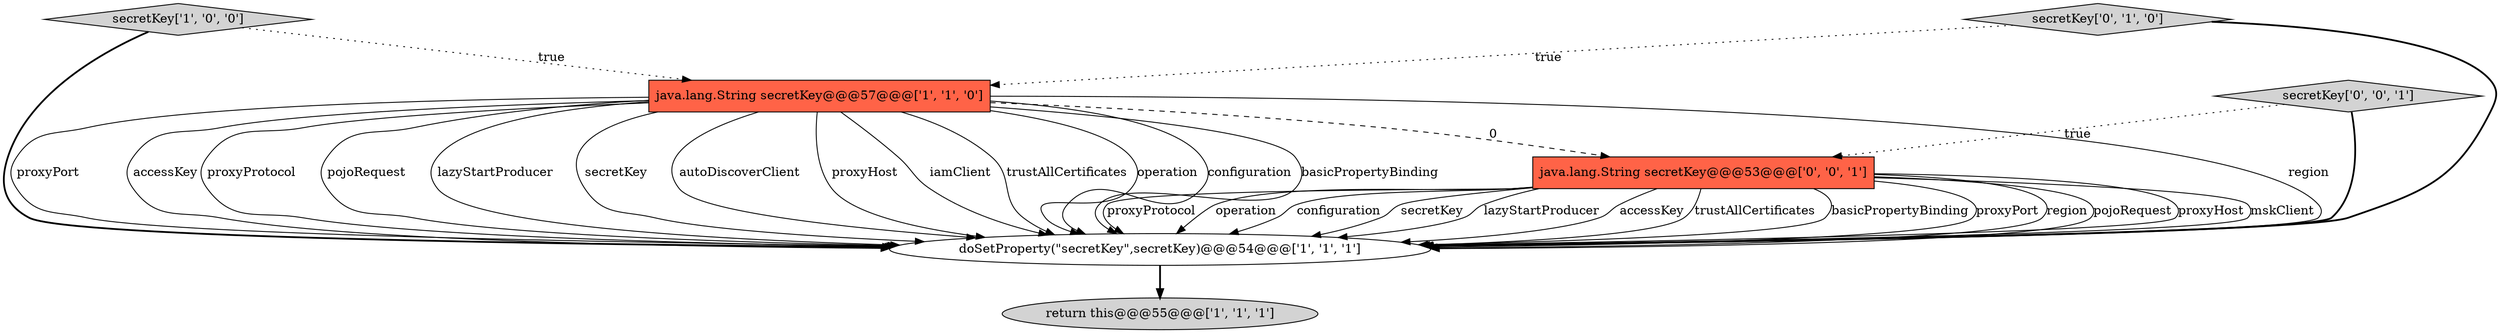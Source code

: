 digraph {
2 [style = filled, label = "java.lang.String secretKey@@@57@@@['1', '1', '0']", fillcolor = tomato, shape = box image = "AAA0AAABBB1BBB"];
3 [style = filled, label = "secretKey['1', '0', '0']", fillcolor = lightgray, shape = diamond image = "AAA0AAABBB1BBB"];
0 [style = filled, label = "doSetProperty(\"secretKey\",secretKey)@@@54@@@['1', '1', '1']", fillcolor = white, shape = ellipse image = "AAA0AAABBB1BBB"];
5 [style = filled, label = "java.lang.String secretKey@@@53@@@['0', '0', '1']", fillcolor = tomato, shape = box image = "AAA0AAABBB3BBB"];
6 [style = filled, label = "secretKey['0', '0', '1']", fillcolor = lightgray, shape = diamond image = "AAA0AAABBB3BBB"];
4 [style = filled, label = "secretKey['0', '1', '0']", fillcolor = lightgray, shape = diamond image = "AAA0AAABBB2BBB"];
1 [style = filled, label = "return this@@@55@@@['1', '1', '1']", fillcolor = lightgray, shape = ellipse image = "AAA0AAABBB1BBB"];
2->0 [style = solid, label="proxyProtocol"];
5->0 [style = solid, label="basicPropertyBinding"];
5->0 [style = solid, label="proxyPort"];
2->0 [style = solid, label="pojoRequest"];
5->0 [style = solid, label="region"];
5->0 [style = solid, label="pojoRequest"];
2->0 [style = solid, label="lazyStartProducer"];
2->0 [style = solid, label="secretKey"];
5->0 [style = solid, label="proxyHost"];
2->0 [style = solid, label="autoDiscoverClient"];
5->0 [style = solid, label="mskClient"];
5->0 [style = solid, label="proxyProtocol"];
6->0 [style = bold, label=""];
2->0 [style = solid, label="proxyHost"];
2->0 [style = solid, label="iamClient"];
3->0 [style = bold, label=""];
4->0 [style = bold, label=""];
4->2 [style = dotted, label="true"];
2->0 [style = solid, label="trustAllCertificates"];
2->0 [style = solid, label="operation"];
5->0 [style = solid, label="operation"];
2->5 [style = dashed, label="0"];
6->5 [style = dotted, label="true"];
2->0 [style = solid, label="configuration"];
2->0 [style = solid, label="basicPropertyBinding"];
2->0 [style = solid, label="region"];
0->1 [style = bold, label=""];
5->0 [style = solid, label="configuration"];
5->0 [style = solid, label="secretKey"];
5->0 [style = solid, label="lazyStartProducer"];
2->0 [style = solid, label="proxyPort"];
2->0 [style = solid, label="accessKey"];
5->0 [style = solid, label="accessKey"];
3->2 [style = dotted, label="true"];
5->0 [style = solid, label="trustAllCertificates"];
}
